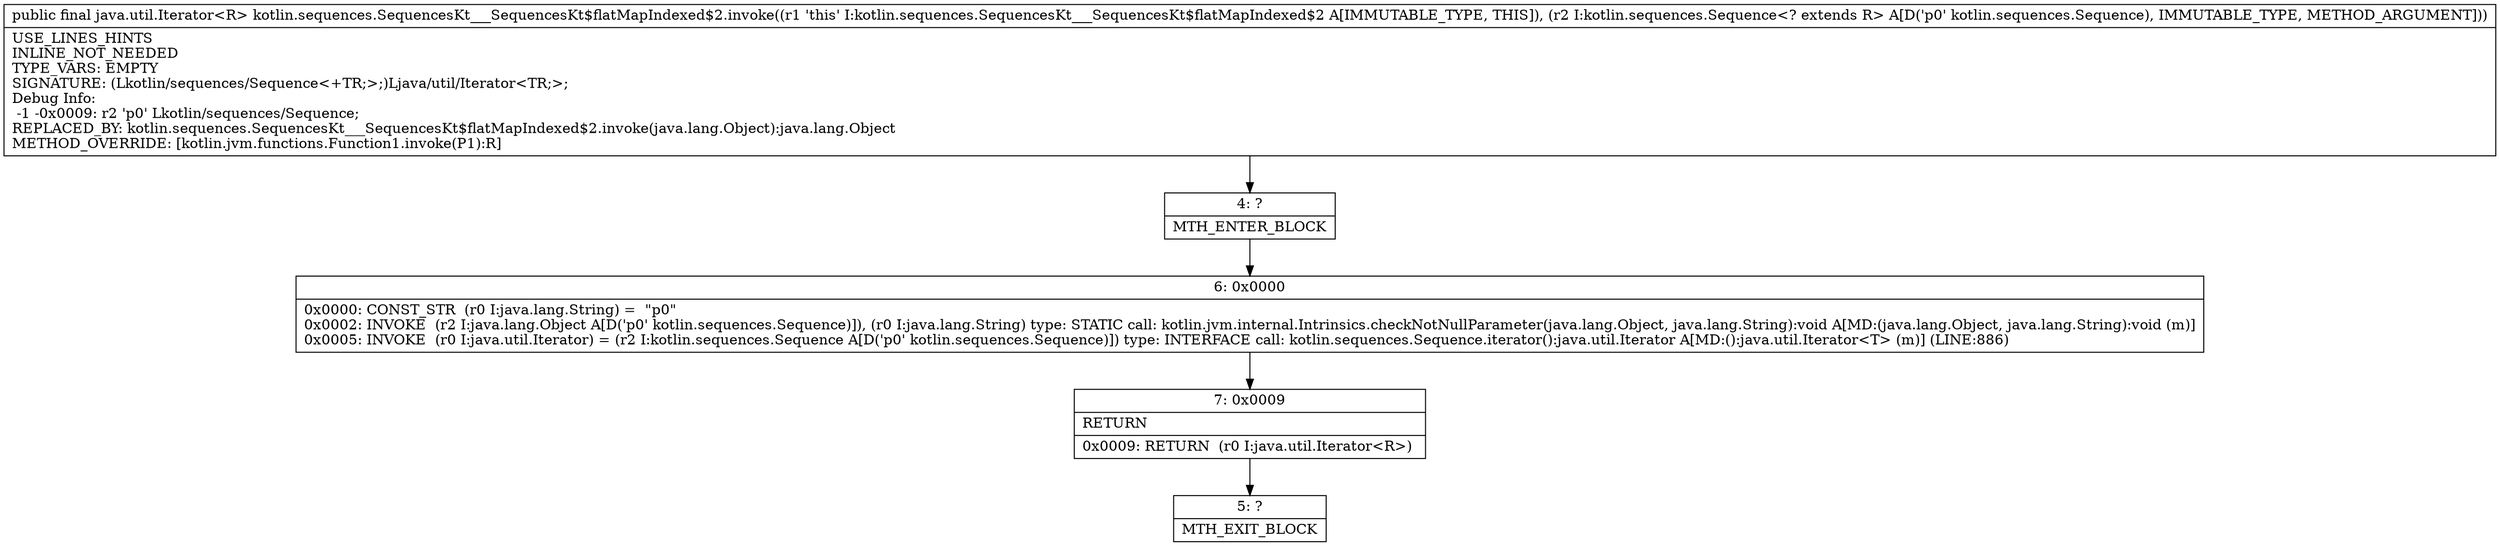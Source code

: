 digraph "CFG forkotlin.sequences.SequencesKt___SequencesKt$flatMapIndexed$2.invoke(Lkotlin\/sequences\/Sequence;)Ljava\/util\/Iterator;" {
Node_4 [shape=record,label="{4\:\ ?|MTH_ENTER_BLOCK\l}"];
Node_6 [shape=record,label="{6\:\ 0x0000|0x0000: CONST_STR  (r0 I:java.lang.String) =  \"p0\" \l0x0002: INVOKE  (r2 I:java.lang.Object A[D('p0' kotlin.sequences.Sequence)]), (r0 I:java.lang.String) type: STATIC call: kotlin.jvm.internal.Intrinsics.checkNotNullParameter(java.lang.Object, java.lang.String):void A[MD:(java.lang.Object, java.lang.String):void (m)]\l0x0005: INVOKE  (r0 I:java.util.Iterator) = (r2 I:kotlin.sequences.Sequence A[D('p0' kotlin.sequences.Sequence)]) type: INTERFACE call: kotlin.sequences.Sequence.iterator():java.util.Iterator A[MD:():java.util.Iterator\<T\> (m)] (LINE:886)\l}"];
Node_7 [shape=record,label="{7\:\ 0x0009|RETURN\l|0x0009: RETURN  (r0 I:java.util.Iterator\<R\>) \l}"];
Node_5 [shape=record,label="{5\:\ ?|MTH_EXIT_BLOCK\l}"];
MethodNode[shape=record,label="{public final java.util.Iterator\<R\> kotlin.sequences.SequencesKt___SequencesKt$flatMapIndexed$2.invoke((r1 'this' I:kotlin.sequences.SequencesKt___SequencesKt$flatMapIndexed$2 A[IMMUTABLE_TYPE, THIS]), (r2 I:kotlin.sequences.Sequence\<? extends R\> A[D('p0' kotlin.sequences.Sequence), IMMUTABLE_TYPE, METHOD_ARGUMENT]))  | USE_LINES_HINTS\lINLINE_NOT_NEEDED\lTYPE_VARS: EMPTY\lSIGNATURE: (Lkotlin\/sequences\/Sequence\<+TR;\>;)Ljava\/util\/Iterator\<TR;\>;\lDebug Info:\l  \-1 \-0x0009: r2 'p0' Lkotlin\/sequences\/Sequence;\lREPLACED_BY: kotlin.sequences.SequencesKt___SequencesKt$flatMapIndexed$2.invoke(java.lang.Object):java.lang.Object\lMETHOD_OVERRIDE: [kotlin.jvm.functions.Function1.invoke(P1):R]\l}"];
MethodNode -> Node_4;Node_4 -> Node_6;
Node_6 -> Node_7;
Node_7 -> Node_5;
}

